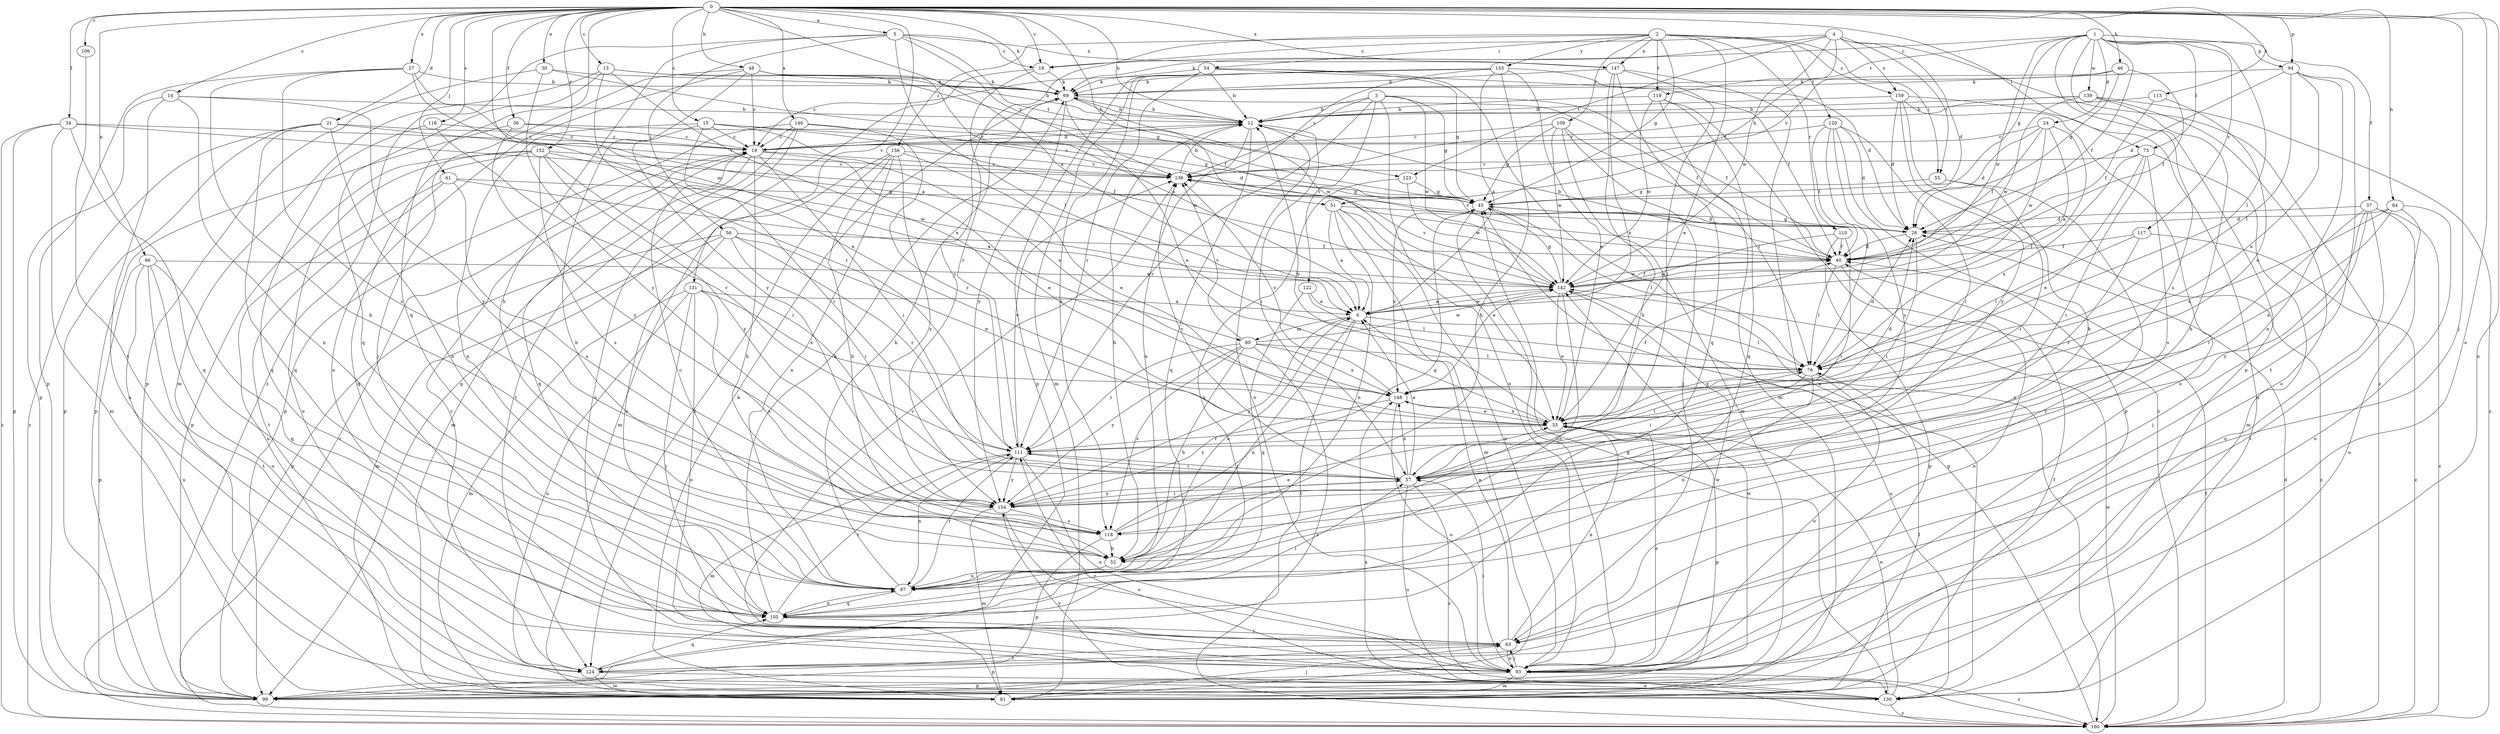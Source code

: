 strict digraph  {
0;
1;
2;
3;
4;
5;
6;
12;
13;
14;
15;
18;
19;
21;
24;
26;
27;
30;
33;
34;
36;
37;
40;
45;
46;
48;
51;
52;
54;
55;
56;
57;
61;
63;
69;
73;
76;
80;
81;
84;
86;
87;
93;
94;
99;
105;
106;
109;
110;
111;
113;
116;
117;
118;
119;
120;
122;
123;
124;
130;
131;
136;
139;
142;
146;
147;
148;
152;
153;
154;
156;
159;
160;
0 -> 5  [label=a];
0 -> 6  [label=a];
0 -> 12  [label=b];
0 -> 13  [label=c];
0 -> 14  [label=c];
0 -> 15  [label=c];
0 -> 18  [label=c];
0 -> 21  [label=d];
0 -> 27  [label=e];
0 -> 30  [label=e];
0 -> 34  [label=f];
0 -> 36  [label=f];
0 -> 46  [label=h];
0 -> 48  [label=h];
0 -> 51  [label=h];
0 -> 61  [label=j];
0 -> 63  [label=j];
0 -> 69  [label=k];
0 -> 73  [label=l];
0 -> 80  [label=m];
0 -> 84  [label=n];
0 -> 86  [label=n];
0 -> 93  [label=o];
0 -> 94  [label=p];
0 -> 105  [label=q];
0 -> 106  [label=r];
0 -> 113  [label=s];
0 -> 116  [label=s];
0 -> 130  [label=u];
0 -> 131  [label=v];
0 -> 146  [label=x];
0 -> 147  [label=x];
0 -> 152  [label=y];
1 -> 18  [label=c];
1 -> 24  [label=d];
1 -> 37  [label=f];
1 -> 40  [label=f];
1 -> 45  [label=g];
1 -> 73  [label=l];
1 -> 76  [label=l];
1 -> 94  [label=p];
1 -> 99  [label=p];
1 -> 117  [label=s];
1 -> 118  [label=s];
1 -> 119  [label=t];
1 -> 139  [label=w];
1 -> 142  [label=w];
2 -> 33  [label=e];
2 -> 45  [label=g];
2 -> 54  [label=i];
2 -> 55  [label=i];
2 -> 109  [label=r];
2 -> 110  [label=r];
2 -> 119  [label=t];
2 -> 120  [label=t];
2 -> 147  [label=x];
2 -> 153  [label=y];
2 -> 154  [label=y];
2 -> 156  [label=z];
2 -> 159  [label=z];
3 -> 12  [label=b];
3 -> 40  [label=f];
3 -> 45  [label=g];
3 -> 93  [label=o];
3 -> 111  [label=r];
3 -> 122  [label=t];
3 -> 136  [label=v];
3 -> 142  [label=w];
4 -> 18  [label=c];
4 -> 26  [label=d];
4 -> 51  [label=h];
4 -> 55  [label=i];
4 -> 69  [label=k];
4 -> 123  [label=t];
4 -> 142  [label=w];
4 -> 159  [label=z];
4 -> 160  [label=z];
5 -> 18  [label=c];
5 -> 52  [label=h];
5 -> 56  [label=i];
5 -> 76  [label=l];
5 -> 123  [label=t];
5 -> 136  [label=v];
5 -> 147  [label=x];
5 -> 160  [label=z];
6 -> 76  [label=l];
6 -> 80  [label=m];
6 -> 87  [label=n];
6 -> 124  [label=t];
6 -> 142  [label=w];
6 -> 154  [label=y];
12 -> 19  [label=c];
12 -> 52  [label=h];
12 -> 57  [label=i];
12 -> 69  [label=k];
12 -> 87  [label=n];
12 -> 93  [label=o];
12 -> 105  [label=q];
13 -> 45  [label=g];
13 -> 69  [label=k];
13 -> 81  [label=m];
13 -> 105  [label=q];
13 -> 111  [label=r];
13 -> 148  [label=x];
14 -> 12  [label=b];
14 -> 87  [label=n];
14 -> 99  [label=p];
14 -> 130  [label=u];
14 -> 154  [label=y];
15 -> 19  [label=c];
15 -> 26  [label=d];
15 -> 52  [label=h];
15 -> 57  [label=i];
15 -> 87  [label=n];
15 -> 142  [label=w];
15 -> 148  [label=x];
18 -> 69  [label=k];
18 -> 99  [label=p];
18 -> 111  [label=r];
19 -> 12  [label=b];
19 -> 33  [label=e];
19 -> 52  [label=h];
19 -> 57  [label=i];
19 -> 81  [label=m];
19 -> 105  [label=q];
19 -> 136  [label=v];
21 -> 19  [label=c];
21 -> 87  [label=n];
21 -> 99  [label=p];
21 -> 105  [label=q];
21 -> 136  [label=v];
21 -> 160  [label=z];
24 -> 6  [label=a];
24 -> 19  [label=c];
24 -> 26  [label=d];
24 -> 40  [label=f];
24 -> 76  [label=l];
24 -> 142  [label=w];
26 -> 40  [label=f];
26 -> 45  [label=g];
26 -> 57  [label=i];
26 -> 136  [label=v];
26 -> 160  [label=z];
27 -> 6  [label=a];
27 -> 33  [label=e];
27 -> 52  [label=h];
27 -> 69  [label=k];
27 -> 99  [label=p];
27 -> 118  [label=s];
30 -> 40  [label=f];
30 -> 69  [label=k];
30 -> 99  [label=p];
30 -> 154  [label=y];
33 -> 12  [label=b];
33 -> 26  [label=d];
33 -> 40  [label=f];
33 -> 99  [label=p];
33 -> 111  [label=r];
33 -> 148  [label=x];
34 -> 19  [label=c];
34 -> 40  [label=f];
34 -> 81  [label=m];
34 -> 99  [label=p];
34 -> 105  [label=q];
34 -> 160  [label=z];
36 -> 19  [label=c];
36 -> 45  [label=g];
36 -> 99  [label=p];
36 -> 154  [label=y];
37 -> 26  [label=d];
37 -> 57  [label=i];
37 -> 63  [label=j];
37 -> 93  [label=o];
37 -> 130  [label=u];
37 -> 154  [label=y];
37 -> 160  [label=z];
40 -> 12  [label=b];
40 -> 76  [label=l];
40 -> 93  [label=o];
40 -> 142  [label=w];
45 -> 26  [label=d];
45 -> 76  [label=l];
45 -> 93  [label=o];
45 -> 148  [label=x];
46 -> 40  [label=f];
46 -> 45  [label=g];
46 -> 69  [label=k];
46 -> 136  [label=v];
48 -> 6  [label=a];
48 -> 12  [label=b];
48 -> 19  [label=c];
48 -> 63  [label=j];
48 -> 69  [label=k];
48 -> 93  [label=o];
48 -> 154  [label=y];
51 -> 6  [label=a];
51 -> 26  [label=d];
51 -> 33  [label=e];
51 -> 81  [label=m];
51 -> 87  [label=n];
51 -> 93  [label=o];
52 -> 6  [label=a];
52 -> 87  [label=n];
54 -> 12  [label=b];
54 -> 40  [label=f];
54 -> 45  [label=g];
54 -> 69  [label=k];
54 -> 81  [label=m];
54 -> 99  [label=p];
54 -> 111  [label=r];
54 -> 118  [label=s];
54 -> 160  [label=z];
55 -> 45  [label=g];
55 -> 57  [label=i];
55 -> 63  [label=j];
56 -> 33  [label=e];
56 -> 40  [label=f];
56 -> 57  [label=i];
56 -> 81  [label=m];
56 -> 87  [label=n];
56 -> 99  [label=p];
56 -> 111  [label=r];
57 -> 6  [label=a];
57 -> 111  [label=r];
57 -> 130  [label=u];
57 -> 136  [label=v];
57 -> 148  [label=x];
57 -> 154  [label=y];
57 -> 160  [label=z];
61 -> 6  [label=a];
61 -> 45  [label=g];
61 -> 118  [label=s];
61 -> 124  [label=t];
61 -> 130  [label=u];
63 -> 6  [label=a];
63 -> 33  [label=e];
63 -> 93  [label=o];
63 -> 99  [label=p];
63 -> 124  [label=t];
63 -> 136  [label=v];
69 -> 12  [label=b];
69 -> 33  [label=e];
69 -> 40  [label=f];
69 -> 142  [label=w];
69 -> 154  [label=y];
73 -> 33  [label=e];
73 -> 57  [label=i];
73 -> 81  [label=m];
73 -> 118  [label=s];
73 -> 136  [label=v];
73 -> 148  [label=x];
76 -> 26  [label=d];
76 -> 57  [label=i];
76 -> 87  [label=n];
76 -> 93  [label=o];
76 -> 148  [label=x];
80 -> 52  [label=h];
80 -> 76  [label=l];
80 -> 111  [label=r];
80 -> 118  [label=s];
80 -> 136  [label=v];
80 -> 142  [label=w];
80 -> 148  [label=x];
80 -> 154  [label=y];
80 -> 160  [label=z];
81 -> 40  [label=f];
81 -> 63  [label=j];
81 -> 69  [label=k];
81 -> 76  [label=l];
84 -> 26  [label=d];
84 -> 33  [label=e];
84 -> 93  [label=o];
84 -> 124  [label=t];
84 -> 148  [label=x];
86 -> 93  [label=o];
86 -> 99  [label=p];
86 -> 105  [label=q];
86 -> 124  [label=t];
86 -> 130  [label=u];
86 -> 142  [label=w];
87 -> 19  [label=c];
87 -> 69  [label=k];
87 -> 105  [label=q];
87 -> 111  [label=r];
93 -> 33  [label=e];
93 -> 57  [label=i];
93 -> 63  [label=j];
93 -> 81  [label=m];
93 -> 99  [label=p];
93 -> 142  [label=w];
93 -> 160  [label=z];
94 -> 26  [label=d];
94 -> 33  [label=e];
94 -> 69  [label=k];
94 -> 76  [label=l];
94 -> 87  [label=n];
94 -> 124  [label=t];
99 -> 142  [label=w];
105 -> 57  [label=i];
105 -> 63  [label=j];
105 -> 69  [label=k];
105 -> 87  [label=n];
105 -> 111  [label=r];
106 -> 124  [label=t];
109 -> 19  [label=c];
109 -> 45  [label=g];
109 -> 63  [label=j];
109 -> 76  [label=l];
109 -> 81  [label=m];
109 -> 142  [label=w];
110 -> 6  [label=a];
110 -> 40  [label=f];
110 -> 57  [label=i];
110 -> 99  [label=p];
111 -> 57  [label=i];
111 -> 76  [label=l];
111 -> 81  [label=m];
111 -> 87  [label=n];
111 -> 93  [label=o];
111 -> 136  [label=v];
111 -> 154  [label=y];
113 -> 12  [label=b];
113 -> 33  [label=e];
113 -> 40  [label=f];
116 -> 19  [label=c];
116 -> 105  [label=q];
116 -> 111  [label=r];
117 -> 40  [label=f];
117 -> 76  [label=l];
117 -> 111  [label=r];
117 -> 160  [label=z];
118 -> 33  [label=e];
118 -> 45  [label=g];
118 -> 52  [label=h];
118 -> 99  [label=p];
119 -> 12  [label=b];
119 -> 81  [label=m];
119 -> 105  [label=q];
119 -> 142  [label=w];
119 -> 160  [label=z];
120 -> 19  [label=c];
120 -> 26  [label=d];
120 -> 40  [label=f];
120 -> 57  [label=i];
120 -> 76  [label=l];
120 -> 99  [label=p];
120 -> 154  [label=y];
122 -> 6  [label=a];
122 -> 76  [label=l];
122 -> 105  [label=q];
123 -> 45  [label=g];
123 -> 105  [label=q];
123 -> 142  [label=w];
124 -> 19  [label=c];
124 -> 81  [label=m];
124 -> 105  [label=q];
124 -> 130  [label=u];
130 -> 33  [label=e];
130 -> 45  [label=g];
130 -> 111  [label=r];
130 -> 154  [label=y];
130 -> 160  [label=z];
131 -> 6  [label=a];
131 -> 63  [label=j];
131 -> 81  [label=m];
131 -> 93  [label=o];
131 -> 118  [label=s];
131 -> 130  [label=u];
131 -> 148  [label=x];
136 -> 12  [label=b];
136 -> 45  [label=g];
139 -> 12  [label=b];
139 -> 52  [label=h];
139 -> 93  [label=o];
139 -> 136  [label=v];
139 -> 142  [label=w];
139 -> 160  [label=z];
142 -> 6  [label=a];
142 -> 33  [label=e];
142 -> 40  [label=f];
142 -> 45  [label=g];
142 -> 87  [label=n];
142 -> 130  [label=u];
142 -> 136  [label=v];
146 -> 19  [label=c];
146 -> 93  [label=o];
146 -> 99  [label=p];
146 -> 111  [label=r];
146 -> 124  [label=t];
146 -> 136  [label=v];
147 -> 52  [label=h];
147 -> 57  [label=i];
147 -> 69  [label=k];
147 -> 105  [label=q];
147 -> 130  [label=u];
147 -> 148  [label=x];
148 -> 33  [label=e];
148 -> 93  [label=o];
148 -> 136  [label=v];
148 -> 154  [label=y];
152 -> 57  [label=i];
152 -> 93  [label=o];
152 -> 99  [label=p];
152 -> 105  [label=q];
152 -> 118  [label=s];
152 -> 136  [label=v];
152 -> 142  [label=w];
152 -> 154  [label=y];
153 -> 6  [label=a];
153 -> 19  [label=c];
153 -> 26  [label=d];
153 -> 33  [label=e];
153 -> 52  [label=h];
153 -> 69  [label=k];
153 -> 136  [label=v];
154 -> 57  [label=i];
154 -> 81  [label=m];
154 -> 93  [label=o];
154 -> 118  [label=s];
156 -> 33  [label=e];
156 -> 52  [label=h];
156 -> 81  [label=m];
156 -> 87  [label=n];
156 -> 124  [label=t];
156 -> 136  [label=v];
156 -> 154  [label=y];
159 -> 12  [label=b];
159 -> 26  [label=d];
159 -> 52  [label=h];
159 -> 93  [label=o];
159 -> 130  [label=u];
159 -> 154  [label=y];
160 -> 19  [label=c];
160 -> 26  [label=d];
160 -> 40  [label=f];
160 -> 45  [label=g];
160 -> 142  [label=w];
160 -> 148  [label=x];
}
